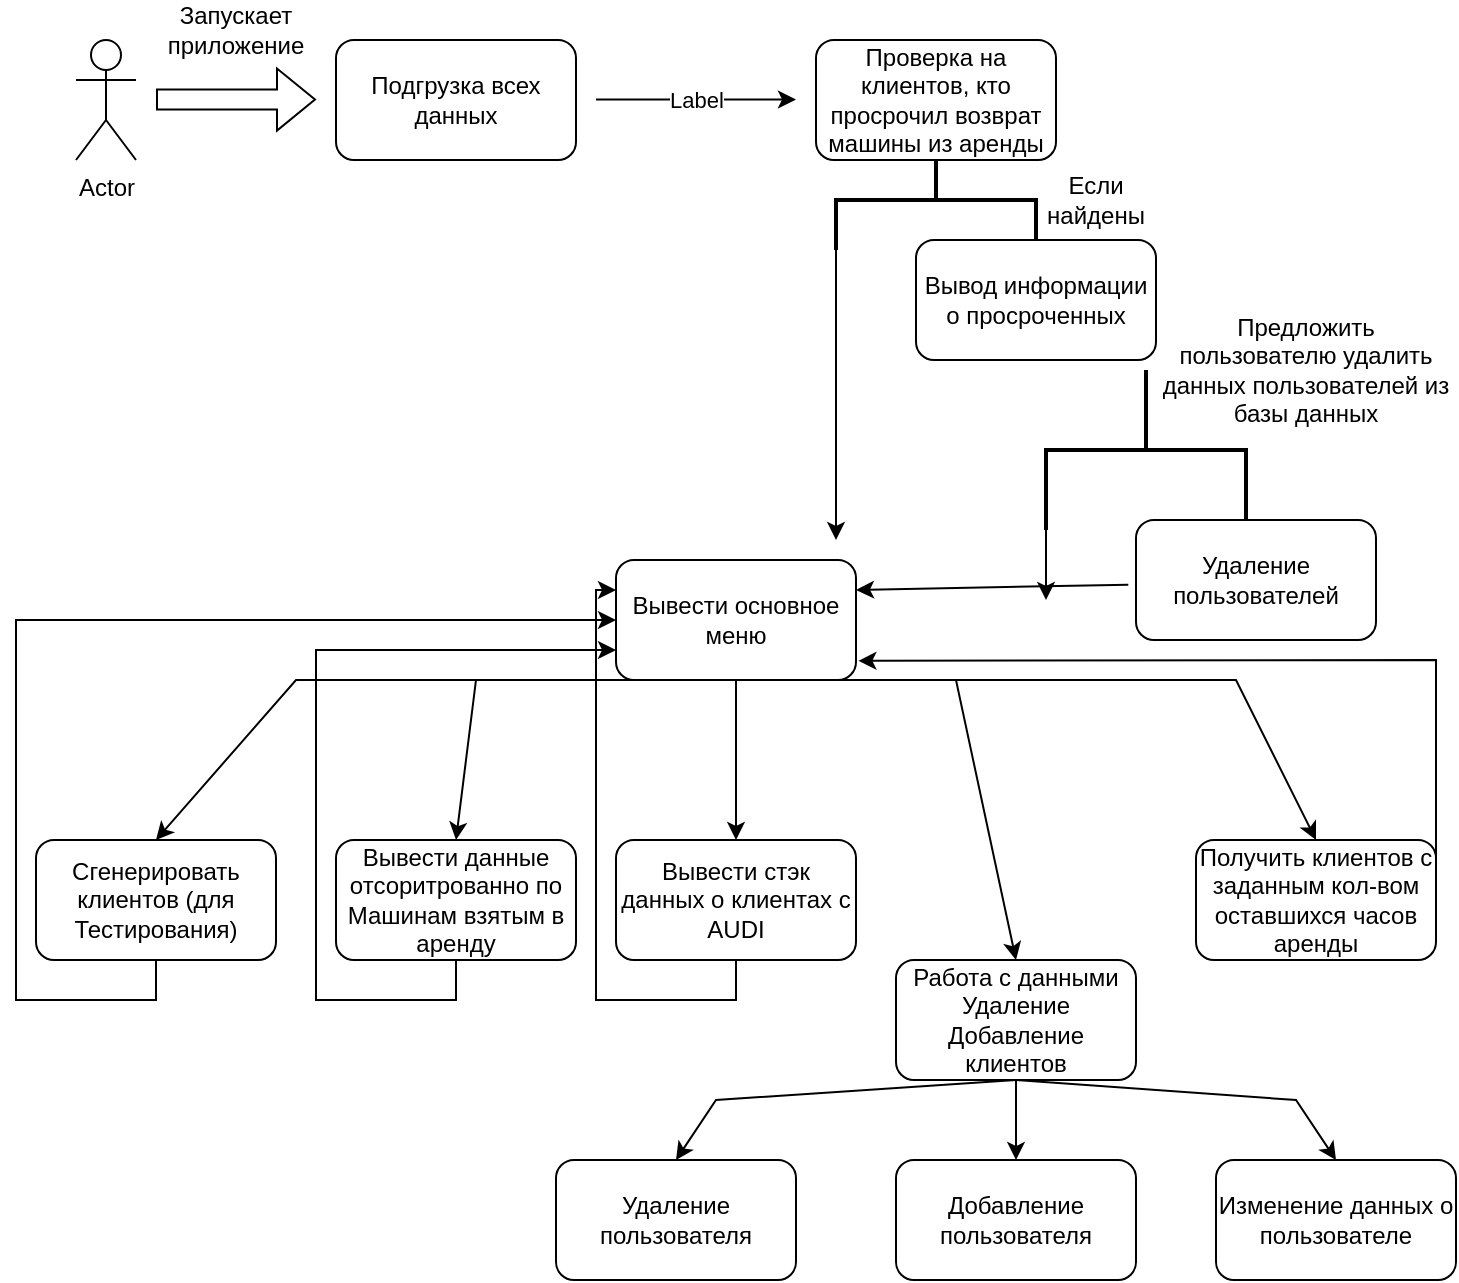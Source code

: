 <mxfile version="24.4.14" type="github">
  <diagram name="Страница — 1" id="AKfl-pNReUKcePanL-fY">
    <mxGraphModel dx="894" dy="522" grid="1" gridSize="10" guides="1" tooltips="1" connect="1" arrows="1" fold="1" page="1" pageScale="1" pageWidth="827" pageHeight="1169" math="0" shadow="0">
      <root>
        <mxCell id="0" />
        <mxCell id="1" parent="0" />
        <mxCell id="Q_vtZvXROcEKYur5jXP--1" value="Actor" style="shape=umlActor;verticalLabelPosition=bottom;verticalAlign=top;html=1;outlineConnect=0;" vertex="1" parent="1">
          <mxGeometry x="40" y="50" width="30" height="60" as="geometry" />
        </mxCell>
        <mxCell id="Q_vtZvXROcEKYur5jXP--2" value="" style="shape=flexArrow;endArrow=classic;html=1;rounded=0;" edge="1" parent="1">
          <mxGeometry width="50" height="50" relative="1" as="geometry">
            <mxPoint x="80" y="79.77" as="sourcePoint" />
            <mxPoint x="160" y="79.77" as="targetPoint" />
          </mxGeometry>
        </mxCell>
        <mxCell id="Q_vtZvXROcEKYur5jXP--3" value="Запускает приложение" style="text;html=1;align=center;verticalAlign=middle;whiteSpace=wrap;rounded=0;" vertex="1" parent="1">
          <mxGeometry x="90" y="30" width="60" height="30" as="geometry" />
        </mxCell>
        <mxCell id="Q_vtZvXROcEKYur5jXP--4" value="Подгрузка всех данных" style="rounded=1;whiteSpace=wrap;html=1;" vertex="1" parent="1">
          <mxGeometry x="170" y="50" width="120" height="60" as="geometry" />
        </mxCell>
        <mxCell id="Q_vtZvXROcEKYur5jXP--6" value="" style="endArrow=classic;html=1;rounded=0;" edge="1" parent="1">
          <mxGeometry relative="1" as="geometry">
            <mxPoint x="300" y="79.77" as="sourcePoint" />
            <mxPoint x="400" y="79.77" as="targetPoint" />
          </mxGeometry>
        </mxCell>
        <mxCell id="Q_vtZvXROcEKYur5jXP--7" value="Label" style="edgeLabel;resizable=0;html=1;;align=center;verticalAlign=middle;" connectable="0" vertex="1" parent="Q_vtZvXROcEKYur5jXP--6">
          <mxGeometry relative="1" as="geometry" />
        </mxCell>
        <mxCell id="Q_vtZvXROcEKYur5jXP--8" value="" style="strokeWidth=2;html=1;shape=mxgraph.flowchart.annotation_2;align=left;labelPosition=right;pointerEvents=1;rotation=90;" vertex="1" parent="1">
          <mxGeometry x="445" y="80" width="50" height="100" as="geometry" />
        </mxCell>
        <mxCell id="Q_vtZvXROcEKYur5jXP--9" value="Проверка на клиентов, кто просрочил возврат машины из аренды" style="rounded=1;whiteSpace=wrap;html=1;" vertex="1" parent="1">
          <mxGeometry x="410" y="50" width="120" height="60" as="geometry" />
        </mxCell>
        <mxCell id="Q_vtZvXROcEKYur5jXP--10" value="Вывод информации о просроченных" style="rounded=1;whiteSpace=wrap;html=1;" vertex="1" parent="1">
          <mxGeometry x="460" y="150" width="120" height="60" as="geometry" />
        </mxCell>
        <mxCell id="Q_vtZvXROcEKYur5jXP--11" value="Если найдены" style="text;html=1;align=center;verticalAlign=middle;whiteSpace=wrap;rounded=0;" vertex="1" parent="1">
          <mxGeometry x="520" y="115" width="60" height="30" as="geometry" />
        </mxCell>
        <mxCell id="Q_vtZvXROcEKYur5jXP--12" value="" style="strokeWidth=2;html=1;shape=mxgraph.flowchart.annotation_2;align=left;labelPosition=right;pointerEvents=1;rotation=90;" vertex="1" parent="1">
          <mxGeometry x="535" y="205" width="80" height="100" as="geometry" />
        </mxCell>
        <mxCell id="Q_vtZvXROcEKYur5jXP--13" value="Предложить пользователю удалить данных пользователей из базы данных" style="text;html=1;align=center;verticalAlign=middle;whiteSpace=wrap;rounded=0;" vertex="1" parent="1">
          <mxGeometry x="580" y="200" width="150" height="30" as="geometry" />
        </mxCell>
        <mxCell id="Q_vtZvXROcEKYur5jXP--14" value="Удаление пользователей" style="rounded=1;whiteSpace=wrap;html=1;" vertex="1" parent="1">
          <mxGeometry x="570" y="290" width="120" height="60" as="geometry" />
        </mxCell>
        <mxCell id="Q_vtZvXROcEKYur5jXP--16" value="" style="endArrow=classic;html=1;rounded=0;exitX=-0.032;exitY=0.539;exitDx=0;exitDy=0;exitPerimeter=0;entryX=1;entryY=0.25;entryDx=0;entryDy=0;" edge="1" parent="1" source="Q_vtZvXROcEKYur5jXP--14" target="Q_vtZvXROcEKYur5jXP--19">
          <mxGeometry width="50" height="50" relative="1" as="geometry">
            <mxPoint x="400" y="360" as="sourcePoint" />
            <mxPoint x="430" y="320" as="targetPoint" />
          </mxGeometry>
        </mxCell>
        <mxCell id="Q_vtZvXROcEKYur5jXP--17" value="" style="endArrow=classic;html=1;rounded=0;exitX=1;exitY=1;exitDx=0;exitDy=0;exitPerimeter=0;" edge="1" parent="1" source="Q_vtZvXROcEKYur5jXP--12">
          <mxGeometry width="50" height="50" relative="1" as="geometry">
            <mxPoint x="400" y="360" as="sourcePoint" />
            <mxPoint x="525" y="330" as="targetPoint" />
          </mxGeometry>
        </mxCell>
        <mxCell id="Q_vtZvXROcEKYur5jXP--18" value="" style="endArrow=classic;html=1;rounded=0;exitX=1;exitY=1;exitDx=0;exitDy=0;exitPerimeter=0;" edge="1" parent="1" source="Q_vtZvXROcEKYur5jXP--8">
          <mxGeometry width="50" height="50" relative="1" as="geometry">
            <mxPoint x="420" y="200" as="sourcePoint" />
            <mxPoint x="420" y="300" as="targetPoint" />
          </mxGeometry>
        </mxCell>
        <mxCell id="Q_vtZvXROcEKYur5jXP--19" value="Вывести основное меню" style="rounded=1;whiteSpace=wrap;html=1;" vertex="1" parent="1">
          <mxGeometry x="310" y="310" width="120" height="60" as="geometry" />
        </mxCell>
        <mxCell id="Q_vtZvXROcEKYur5jXP--20" value="Сгенерировать клиентов (для Тестирования)" style="rounded=1;whiteSpace=wrap;html=1;" vertex="1" parent="1">
          <mxGeometry x="20" y="450" width="120" height="60" as="geometry" />
        </mxCell>
        <mxCell id="Q_vtZvXROcEKYur5jXP--21" value="" style="endArrow=classic;html=1;rounded=0;exitX=0.5;exitY=1;exitDx=0;exitDy=0;entryX=0.5;entryY=0;entryDx=0;entryDy=0;" edge="1" parent="1" source="Q_vtZvXROcEKYur5jXP--19" target="Q_vtZvXROcEKYur5jXP--20">
          <mxGeometry width="50" height="50" relative="1" as="geometry">
            <mxPoint x="360" y="410" as="sourcePoint" />
            <mxPoint x="410" y="360" as="targetPoint" />
            <Array as="points">
              <mxPoint x="150" y="370" />
            </Array>
          </mxGeometry>
        </mxCell>
        <mxCell id="Q_vtZvXROcEKYur5jXP--22" value="Вывести данные отсоритрованно по Машинам взятым в аренду" style="rounded=1;whiteSpace=wrap;html=1;" vertex="1" parent="1">
          <mxGeometry x="170" y="450" width="120" height="60" as="geometry" />
        </mxCell>
        <mxCell id="Q_vtZvXROcEKYur5jXP--23" value="" style="endArrow=classic;html=1;rounded=0;exitX=0.5;exitY=1;exitDx=0;exitDy=0;entryX=0.5;entryY=0;entryDx=0;entryDy=0;" edge="1" parent="1" source="Q_vtZvXROcEKYur5jXP--19" target="Q_vtZvXROcEKYur5jXP--22">
          <mxGeometry width="50" height="50" relative="1" as="geometry">
            <mxPoint x="320" y="510" as="sourcePoint" />
            <mxPoint x="370" y="460" as="targetPoint" />
            <Array as="points">
              <mxPoint x="240" y="370" />
            </Array>
          </mxGeometry>
        </mxCell>
        <mxCell id="Q_vtZvXROcEKYur5jXP--24" value="Вывести стэк данных о клиентах с AUDI" style="rounded=1;whiteSpace=wrap;html=1;" vertex="1" parent="1">
          <mxGeometry x="310" y="450" width="120" height="60" as="geometry" />
        </mxCell>
        <mxCell id="Q_vtZvXROcEKYur5jXP--25" value="" style="endArrow=classic;html=1;rounded=0;exitX=0.5;exitY=1;exitDx=0;exitDy=0;entryX=0.5;entryY=0;entryDx=0;entryDy=0;" edge="1" parent="1" source="Q_vtZvXROcEKYur5jXP--19" target="Q_vtZvXROcEKYur5jXP--24">
          <mxGeometry width="50" height="50" relative="1" as="geometry">
            <mxPoint x="320" y="510" as="sourcePoint" />
            <mxPoint x="370" y="400" as="targetPoint" />
          </mxGeometry>
        </mxCell>
        <mxCell id="Q_vtZvXROcEKYur5jXP--26" value="Работа с данными&lt;br&gt;Удаление Добавление клиентов" style="rounded=1;whiteSpace=wrap;html=1;" vertex="1" parent="1">
          <mxGeometry x="450" y="510" width="120" height="60" as="geometry" />
        </mxCell>
        <mxCell id="Q_vtZvXROcEKYur5jXP--27" value="" style="endArrow=classic;html=1;rounded=0;exitX=0.5;exitY=1;exitDx=0;exitDy=0;entryX=0.5;entryY=0;entryDx=0;entryDy=0;" edge="1" parent="1" source="Q_vtZvXROcEKYur5jXP--19" target="Q_vtZvXROcEKYur5jXP--26">
          <mxGeometry width="50" height="50" relative="1" as="geometry">
            <mxPoint x="420" y="420" as="sourcePoint" />
            <mxPoint x="470" y="370" as="targetPoint" />
            <Array as="points">
              <mxPoint x="480" y="370" />
            </Array>
          </mxGeometry>
        </mxCell>
        <mxCell id="Q_vtZvXROcEKYur5jXP--28" value="Получить клиентов с заданным кол-вом оставшихся часов аренды" style="rounded=1;whiteSpace=wrap;html=1;" vertex="1" parent="1">
          <mxGeometry x="600" y="450" width="120" height="60" as="geometry" />
        </mxCell>
        <mxCell id="Q_vtZvXROcEKYur5jXP--29" value="" style="endArrow=classic;html=1;rounded=0;entryX=0.5;entryY=0;entryDx=0;entryDy=0;exitX=0.5;exitY=1;exitDx=0;exitDy=0;" edge="1" parent="1" source="Q_vtZvXROcEKYur5jXP--19" target="Q_vtZvXROcEKYur5jXP--28">
          <mxGeometry width="50" height="50" relative="1" as="geometry">
            <mxPoint x="370" y="360" as="sourcePoint" />
            <mxPoint x="600" y="360" as="targetPoint" />
            <Array as="points">
              <mxPoint x="620" y="370" />
            </Array>
          </mxGeometry>
        </mxCell>
        <mxCell id="Q_vtZvXROcEKYur5jXP--32" value="" style="endArrow=classic;html=1;rounded=0;exitX=0.5;exitY=1;exitDx=0;exitDy=0;entryX=0.5;entryY=0;entryDx=0;entryDy=0;" edge="1" parent="1" source="Q_vtZvXROcEKYur5jXP--26" target="Q_vtZvXROcEKYur5jXP--33">
          <mxGeometry width="50" height="50" relative="1" as="geometry">
            <mxPoint x="430" y="670" as="sourcePoint" />
            <mxPoint x="360" y="600" as="targetPoint" />
            <Array as="points">
              <mxPoint x="360" y="580" />
            </Array>
          </mxGeometry>
        </mxCell>
        <mxCell id="Q_vtZvXROcEKYur5jXP--33" value="Удаление пользователя" style="rounded=1;whiteSpace=wrap;html=1;" vertex="1" parent="1">
          <mxGeometry x="280" y="610" width="120" height="60" as="geometry" />
        </mxCell>
        <mxCell id="Q_vtZvXROcEKYur5jXP--34" value="Добавление пользователя" style="rounded=1;whiteSpace=wrap;html=1;" vertex="1" parent="1">
          <mxGeometry x="450" y="610" width="120" height="60" as="geometry" />
        </mxCell>
        <mxCell id="Q_vtZvXROcEKYur5jXP--35" value="Изменение данных о пользователе" style="rounded=1;whiteSpace=wrap;html=1;" vertex="1" parent="1">
          <mxGeometry x="610" y="610" width="120" height="60" as="geometry" />
        </mxCell>
        <mxCell id="Q_vtZvXROcEKYur5jXP--36" value="" style="endArrow=classic;html=1;rounded=0;exitX=0.5;exitY=1;exitDx=0;exitDy=0;entryX=0.5;entryY=0;entryDx=0;entryDy=0;" edge="1" parent="1" source="Q_vtZvXROcEKYur5jXP--26" target="Q_vtZvXROcEKYur5jXP--34">
          <mxGeometry width="50" height="50" relative="1" as="geometry">
            <mxPoint x="520" y="580" as="sourcePoint" />
            <mxPoint x="350" y="620" as="targetPoint" />
            <Array as="points">
              <mxPoint x="510" y="590" />
            </Array>
          </mxGeometry>
        </mxCell>
        <mxCell id="Q_vtZvXROcEKYur5jXP--37" value="" style="endArrow=classic;html=1;rounded=0;exitX=0.5;exitY=1;exitDx=0;exitDy=0;entryX=0.5;entryY=0;entryDx=0;entryDy=0;" edge="1" parent="1" source="Q_vtZvXROcEKYur5jXP--26" target="Q_vtZvXROcEKYur5jXP--35">
          <mxGeometry width="50" height="50" relative="1" as="geometry">
            <mxPoint x="520" y="580" as="sourcePoint" />
            <mxPoint x="522" y="615" as="targetPoint" />
            <Array as="points">
              <mxPoint x="650" y="580" />
            </Array>
          </mxGeometry>
        </mxCell>
        <mxCell id="Q_vtZvXROcEKYur5jXP--40" value="" style="endArrow=classic;html=1;rounded=0;exitX=0.5;exitY=1;exitDx=0;exitDy=0;entryX=0;entryY=0.5;entryDx=0;entryDy=0;" edge="1" parent="1" source="Q_vtZvXROcEKYur5jXP--20" target="Q_vtZvXROcEKYur5jXP--19">
          <mxGeometry width="50" height="50" relative="1" as="geometry">
            <mxPoint x="50" y="580" as="sourcePoint" />
            <mxPoint x="100" y="530" as="targetPoint" />
            <Array as="points">
              <mxPoint x="80" y="530" />
              <mxPoint x="10" y="530" />
              <mxPoint x="10" y="340" />
            </Array>
          </mxGeometry>
        </mxCell>
        <mxCell id="Q_vtZvXROcEKYur5jXP--41" value="" style="endArrow=classic;html=1;rounded=0;exitX=0.5;exitY=1;exitDx=0;exitDy=0;entryX=0;entryY=0.75;entryDx=0;entryDy=0;" edge="1" parent="1" source="Q_vtZvXROcEKYur5jXP--22" target="Q_vtZvXROcEKYur5jXP--19">
          <mxGeometry width="50" height="50" relative="1" as="geometry">
            <mxPoint x="190" y="420" as="sourcePoint" />
            <mxPoint x="240" y="370" as="targetPoint" />
            <Array as="points">
              <mxPoint x="230" y="530" />
              <mxPoint x="160" y="530" />
              <mxPoint x="160" y="355" />
            </Array>
          </mxGeometry>
        </mxCell>
        <mxCell id="Q_vtZvXROcEKYur5jXP--42" value="" style="endArrow=classic;html=1;rounded=0;entryX=0;entryY=0.25;entryDx=0;entryDy=0;exitX=0.5;exitY=1;exitDx=0;exitDy=0;" edge="1" parent="1" source="Q_vtZvXROcEKYur5jXP--24" target="Q_vtZvXROcEKYur5jXP--19">
          <mxGeometry width="50" height="50" relative="1" as="geometry">
            <mxPoint x="370" y="560" as="sourcePoint" />
            <mxPoint x="370" y="580.711" as="targetPoint" />
            <Array as="points">
              <mxPoint x="370" y="530" />
              <mxPoint x="300" y="530" />
              <mxPoint x="300" y="325" />
            </Array>
          </mxGeometry>
        </mxCell>
        <mxCell id="Q_vtZvXROcEKYur5jXP--43" value="" style="endArrow=classic;html=1;rounded=0;exitX=1;exitY=0.5;exitDx=0;exitDy=0;entryX=1.01;entryY=0.84;entryDx=0;entryDy=0;entryPerimeter=0;" edge="1" parent="1" source="Q_vtZvXROcEKYur5jXP--28" target="Q_vtZvXROcEKYur5jXP--19">
          <mxGeometry width="50" height="50" relative="1" as="geometry">
            <mxPoint x="750" y="480" as="sourcePoint" />
            <mxPoint x="800" y="430" as="targetPoint" />
            <Array as="points">
              <mxPoint x="720" y="360" />
            </Array>
          </mxGeometry>
        </mxCell>
      </root>
    </mxGraphModel>
  </diagram>
</mxfile>
